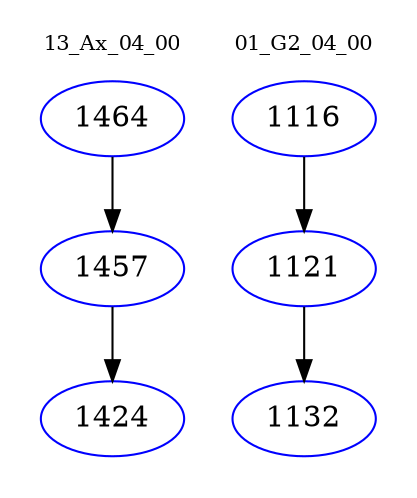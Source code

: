 digraph{
subgraph cluster_0 {
color = white
label = "13_Ax_04_00";
fontsize=10;
T0_1464 [label="1464", color="blue"]
T0_1464 -> T0_1457 [color="black"]
T0_1457 [label="1457", color="blue"]
T0_1457 -> T0_1424 [color="black"]
T0_1424 [label="1424", color="blue"]
}
subgraph cluster_1 {
color = white
label = "01_G2_04_00";
fontsize=10;
T1_1116 [label="1116", color="blue"]
T1_1116 -> T1_1121 [color="black"]
T1_1121 [label="1121", color="blue"]
T1_1121 -> T1_1132 [color="black"]
T1_1132 [label="1132", color="blue"]
}
}
